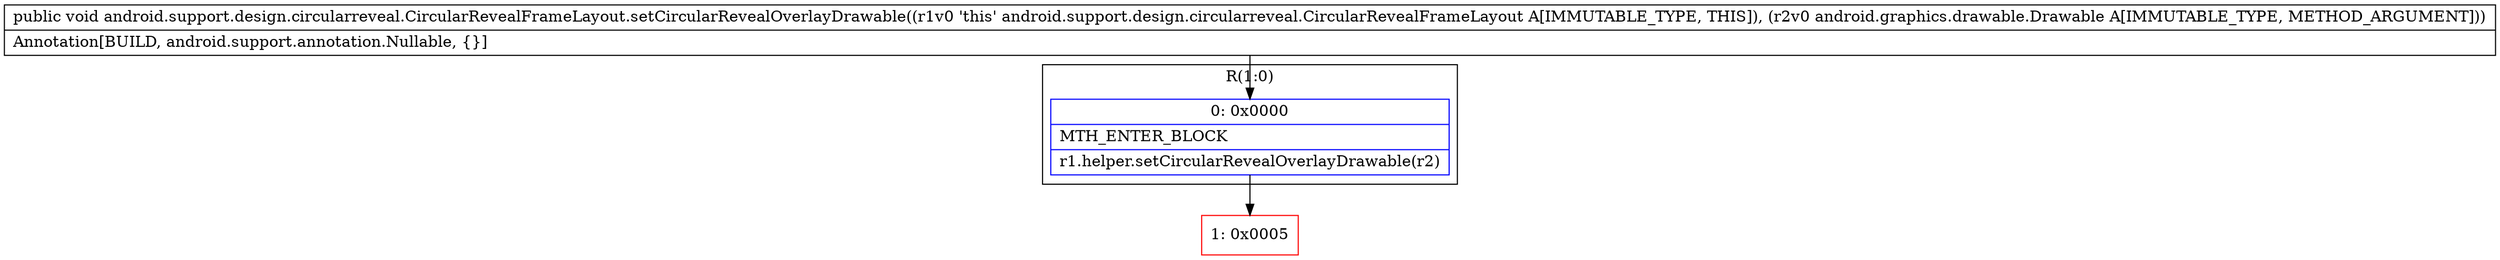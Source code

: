 digraph "CFG forandroid.support.design.circularreveal.CircularRevealFrameLayout.setCircularRevealOverlayDrawable(Landroid\/graphics\/drawable\/Drawable;)V" {
subgraph cluster_Region_329398118 {
label = "R(1:0)";
node [shape=record,color=blue];
Node_0 [shape=record,label="{0\:\ 0x0000|MTH_ENTER_BLOCK\l|r1.helper.setCircularRevealOverlayDrawable(r2)\l}"];
}
Node_1 [shape=record,color=red,label="{1\:\ 0x0005}"];
MethodNode[shape=record,label="{public void android.support.design.circularreveal.CircularRevealFrameLayout.setCircularRevealOverlayDrawable((r1v0 'this' android.support.design.circularreveal.CircularRevealFrameLayout A[IMMUTABLE_TYPE, THIS]), (r2v0 android.graphics.drawable.Drawable A[IMMUTABLE_TYPE, METHOD_ARGUMENT]))  | Annotation[BUILD, android.support.annotation.Nullable, \{\}]\l}"];
MethodNode -> Node_0;
Node_0 -> Node_1;
}

